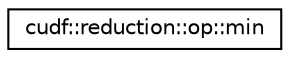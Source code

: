 digraph "Graphical Class Hierarchy"
{
  edge [fontname="Helvetica",fontsize="10",labelfontname="Helvetica",labelfontsize="10"];
  node [fontname="Helvetica",fontsize="10",shape=record];
  rankdir="LR";
  Node0 [label="cudf::reduction::op::min",height=0.2,width=0.4,color="black", fillcolor="white", style="filled",URL="$structcudf_1_1reduction_1_1op_1_1min.html"];
}
